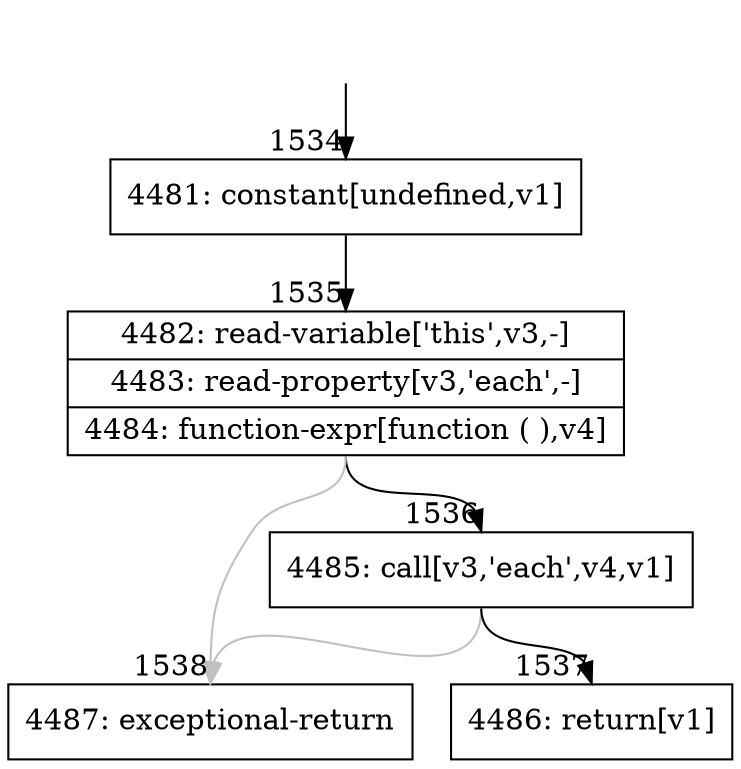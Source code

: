 digraph {
rankdir="TD"
BB_entry105[shape=none,label=""];
BB_entry105 -> BB1534 [tailport=s, headport=n, headlabel="    1534"]
BB1534 [shape=record label="{4481: constant[undefined,v1]}" ] 
BB1534 -> BB1535 [tailport=s, headport=n, headlabel="      1535"]
BB1535 [shape=record label="{4482: read-variable['this',v3,-]|4483: read-property[v3,'each',-]|4484: function-expr[function ( ),v4]}" ] 
BB1535 -> BB1536 [tailport=s, headport=n, headlabel="      1536"]
BB1535 -> BB1538 [tailport=s, headport=n, color=gray, headlabel="      1538"]
BB1536 [shape=record label="{4485: call[v3,'each',v4,v1]}" ] 
BB1536 -> BB1537 [tailport=s, headport=n, headlabel="      1537"]
BB1536 -> BB1538 [tailport=s, headport=n, color=gray]
BB1537 [shape=record label="{4486: return[v1]}" ] 
BB1538 [shape=record label="{4487: exceptional-return}" ] 
}
